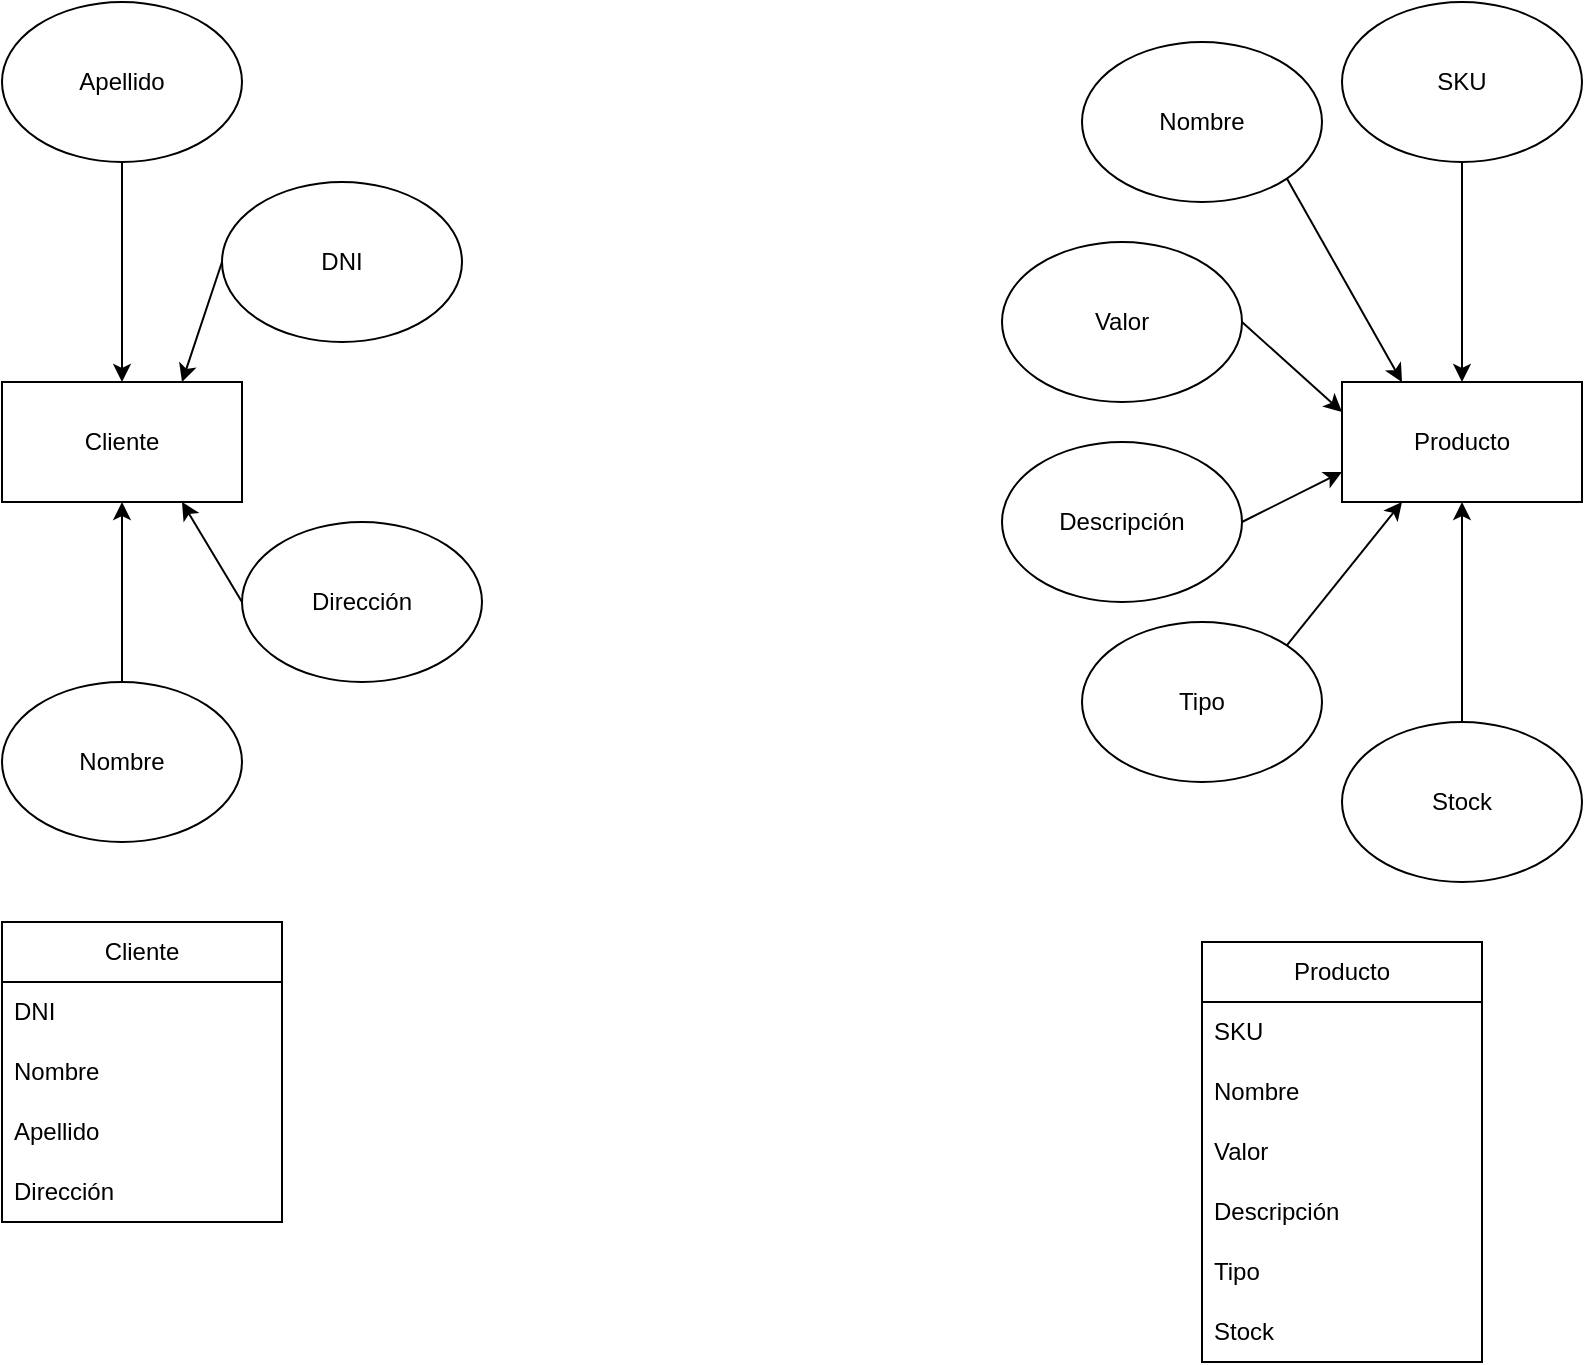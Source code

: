 <mxfile version="20.7.4" type="github"><diagram id="9-K__y8YIjvYxJ-hiO50" name="Página-1"><mxGraphModel dx="1434" dy="771" grid="1" gridSize="10" guides="1" tooltips="1" connect="1" arrows="1" fold="1" page="1" pageScale="1" pageWidth="827" pageHeight="1169" math="0" shadow="0"><root><mxCell id="0"/><mxCell id="1" parent="0"/><mxCell id="5TKYGL_S_F5dqTogm6Lf-1" value="Cliente" style="rounded=0;whiteSpace=wrap;html=1;" vertex="1" parent="1"><mxGeometry x="20" y="210" width="120" height="60" as="geometry"/></mxCell><mxCell id="5TKYGL_S_F5dqTogm6Lf-2" value="Producto" style="rounded=0;whiteSpace=wrap;html=1;" vertex="1" parent="1"><mxGeometry x="690" y="210" width="120" height="60" as="geometry"/></mxCell><mxCell id="5TKYGL_S_F5dqTogm6Lf-3" value="DNI" style="ellipse;whiteSpace=wrap;html=1;" vertex="1" parent="1"><mxGeometry x="130" y="110" width="120" height="80" as="geometry"/></mxCell><mxCell id="5TKYGL_S_F5dqTogm6Lf-5" value="Dirección" style="ellipse;whiteSpace=wrap;html=1;" vertex="1" parent="1"><mxGeometry x="140" y="280" width="120" height="80" as="geometry"/></mxCell><mxCell id="5TKYGL_S_F5dqTogm6Lf-6" value="Apellido" style="ellipse;whiteSpace=wrap;html=1;" vertex="1" parent="1"><mxGeometry x="20" y="20" width="120" height="80" as="geometry"/></mxCell><mxCell id="5TKYGL_S_F5dqTogm6Lf-7" value="Nombre" style="ellipse;whiteSpace=wrap;html=1;" vertex="1" parent="1"><mxGeometry x="20" y="360" width="120" height="80" as="geometry"/></mxCell><mxCell id="5TKYGL_S_F5dqTogm6Lf-12" value="Descripción" style="ellipse;whiteSpace=wrap;html=1;" vertex="1" parent="1"><mxGeometry x="520" y="240" width="120" height="80" as="geometry"/></mxCell><mxCell id="5TKYGL_S_F5dqTogm6Lf-13" value="Valor" style="ellipse;whiteSpace=wrap;html=1;" vertex="1" parent="1"><mxGeometry x="520" y="140" width="120" height="80" as="geometry"/></mxCell><mxCell id="5TKYGL_S_F5dqTogm6Lf-14" value="Nombre" style="ellipse;whiteSpace=wrap;html=1;" vertex="1" parent="1"><mxGeometry x="560" y="40" width="120" height="80" as="geometry"/></mxCell><mxCell id="5TKYGL_S_F5dqTogm6Lf-15" value="Tipo" style="ellipse;whiteSpace=wrap;html=1;" vertex="1" parent="1"><mxGeometry x="560" y="330" width="120" height="80" as="geometry"/></mxCell><mxCell id="5TKYGL_S_F5dqTogm6Lf-16" value="Stock" style="ellipse;whiteSpace=wrap;html=1;" vertex="1" parent="1"><mxGeometry x="690" y="380" width="120" height="80" as="geometry"/></mxCell><mxCell id="5TKYGL_S_F5dqTogm6Lf-17" value="SKU" style="ellipse;whiteSpace=wrap;html=1;" vertex="1" parent="1"><mxGeometry x="690" y="20" width="120" height="80" as="geometry"/></mxCell><mxCell id="5TKYGL_S_F5dqTogm6Lf-18" value="" style="endArrow=classic;html=1;rounded=0;exitX=0.5;exitY=1;exitDx=0;exitDy=0;entryX=0.5;entryY=0;entryDx=0;entryDy=0;" edge="1" parent="1" source="5TKYGL_S_F5dqTogm6Lf-6" target="5TKYGL_S_F5dqTogm6Lf-1"><mxGeometry width="50" height="50" relative="1" as="geometry"><mxPoint x="390" y="420" as="sourcePoint"/><mxPoint x="440" y="370" as="targetPoint"/></mxGeometry></mxCell><mxCell id="5TKYGL_S_F5dqTogm6Lf-19" value="Cliente" style="swimlane;fontStyle=0;childLayout=stackLayout;horizontal=1;startSize=30;horizontalStack=0;resizeParent=1;resizeParentMax=0;resizeLast=0;collapsible=1;marginBottom=0;whiteSpace=wrap;html=1;enumerate=0;" vertex="1" parent="1"><mxGeometry x="20" y="480" width="140" height="150" as="geometry"/></mxCell><mxCell id="5TKYGL_S_F5dqTogm6Lf-20" value="DNI" style="text;strokeColor=none;fillColor=none;align=left;verticalAlign=middle;spacingLeft=4;spacingRight=4;overflow=hidden;points=[[0,0.5],[1,0.5]];portConstraint=eastwest;rotatable=0;whiteSpace=wrap;html=1;" vertex="1" parent="5TKYGL_S_F5dqTogm6Lf-19"><mxGeometry y="30" width="140" height="30" as="geometry"/></mxCell><mxCell id="5TKYGL_S_F5dqTogm6Lf-21" value="Nombre" style="text;strokeColor=none;fillColor=none;align=left;verticalAlign=middle;spacingLeft=4;spacingRight=4;overflow=hidden;points=[[0,0.5],[1,0.5]];portConstraint=eastwest;rotatable=0;whiteSpace=wrap;html=1;" vertex="1" parent="5TKYGL_S_F5dqTogm6Lf-19"><mxGeometry y="60" width="140" height="30" as="geometry"/></mxCell><mxCell id="5TKYGL_S_F5dqTogm6Lf-22" value="Apellido" style="text;strokeColor=none;fillColor=none;align=left;verticalAlign=middle;spacingLeft=4;spacingRight=4;overflow=hidden;points=[[0,0.5],[1,0.5]];portConstraint=eastwest;rotatable=0;whiteSpace=wrap;html=1;" vertex="1" parent="5TKYGL_S_F5dqTogm6Lf-19"><mxGeometry y="90" width="140" height="30" as="geometry"/></mxCell><mxCell id="5TKYGL_S_F5dqTogm6Lf-41" value="Dirección" style="text;strokeColor=none;fillColor=none;align=left;verticalAlign=middle;spacingLeft=4;spacingRight=4;overflow=hidden;points=[[0,0.5],[1,0.5]];portConstraint=eastwest;rotatable=0;whiteSpace=wrap;html=1;" vertex="1" parent="5TKYGL_S_F5dqTogm6Lf-19"><mxGeometry y="120" width="140" height="30" as="geometry"/></mxCell><mxCell id="5TKYGL_S_F5dqTogm6Lf-24" value="" style="endArrow=classic;html=1;rounded=0;entryX=0.75;entryY=0;entryDx=0;entryDy=0;exitX=0;exitY=0.5;exitDx=0;exitDy=0;" edge="1" parent="1" source="5TKYGL_S_F5dqTogm6Lf-3" target="5TKYGL_S_F5dqTogm6Lf-1"><mxGeometry width="50" height="50" relative="1" as="geometry"><mxPoint x="390" y="420" as="sourcePoint"/><mxPoint x="440" y="370" as="targetPoint"/></mxGeometry></mxCell><mxCell id="5TKYGL_S_F5dqTogm6Lf-25" value="" style="endArrow=classic;html=1;rounded=0;entryX=0;entryY=0.25;entryDx=0;entryDy=0;exitX=1;exitY=0.5;exitDx=0;exitDy=0;" edge="1" parent="1" source="5TKYGL_S_F5dqTogm6Lf-13" target="5TKYGL_S_F5dqTogm6Lf-2"><mxGeometry width="50" height="50" relative="1" as="geometry"><mxPoint x="390" y="420" as="sourcePoint"/><mxPoint x="440" y="370" as="targetPoint"/></mxGeometry></mxCell><mxCell id="5TKYGL_S_F5dqTogm6Lf-26" value="" style="endArrow=classic;html=1;rounded=0;entryX=0;entryY=0.75;entryDx=0;entryDy=0;exitX=1;exitY=0.5;exitDx=0;exitDy=0;" edge="1" parent="1" source="5TKYGL_S_F5dqTogm6Lf-12" target="5TKYGL_S_F5dqTogm6Lf-2"><mxGeometry width="50" height="50" relative="1" as="geometry"><mxPoint x="390" y="420" as="sourcePoint"/><mxPoint x="440" y="370" as="targetPoint"/></mxGeometry></mxCell><mxCell id="5TKYGL_S_F5dqTogm6Lf-27" value="" style="endArrow=classic;html=1;rounded=0;entryX=0.5;entryY=1;entryDx=0;entryDy=0;" edge="1" parent="1" source="5TKYGL_S_F5dqTogm6Lf-7" target="5TKYGL_S_F5dqTogm6Lf-1"><mxGeometry width="50" height="50" relative="1" as="geometry"><mxPoint x="390" y="420" as="sourcePoint"/><mxPoint x="440" y="370" as="targetPoint"/></mxGeometry></mxCell><mxCell id="5TKYGL_S_F5dqTogm6Lf-28" value="" style="endArrow=classic;html=1;rounded=0;entryX=0.75;entryY=1;entryDx=0;entryDy=0;exitX=0;exitY=0.5;exitDx=0;exitDy=0;" edge="1" parent="1" source="5TKYGL_S_F5dqTogm6Lf-5" target="5TKYGL_S_F5dqTogm6Lf-1"><mxGeometry width="50" height="50" relative="1" as="geometry"><mxPoint x="390" y="420" as="sourcePoint"/><mxPoint x="440" y="370" as="targetPoint"/></mxGeometry></mxCell><mxCell id="5TKYGL_S_F5dqTogm6Lf-29" value="" style="endArrow=classic;html=1;rounded=0;entryX=0.5;entryY=0;entryDx=0;entryDy=0;exitX=0.5;exitY=1;exitDx=0;exitDy=0;" edge="1" parent="1" source="5TKYGL_S_F5dqTogm6Lf-17" target="5TKYGL_S_F5dqTogm6Lf-2"><mxGeometry width="50" height="50" relative="1" as="geometry"><mxPoint x="390" y="420" as="sourcePoint"/><mxPoint x="440" y="370" as="targetPoint"/></mxGeometry></mxCell><mxCell id="5TKYGL_S_F5dqTogm6Lf-30" value="" style="endArrow=classic;html=1;rounded=0;entryX=0.5;entryY=1;entryDx=0;entryDy=0;exitX=0.5;exitY=0;exitDx=0;exitDy=0;" edge="1" parent="1" source="5TKYGL_S_F5dqTogm6Lf-16" target="5TKYGL_S_F5dqTogm6Lf-2"><mxGeometry width="50" height="50" relative="1" as="geometry"><mxPoint x="390" y="420" as="sourcePoint"/><mxPoint x="440" y="370" as="targetPoint"/></mxGeometry></mxCell><mxCell id="5TKYGL_S_F5dqTogm6Lf-31" value="" style="endArrow=classic;html=1;rounded=0;entryX=0.25;entryY=0;entryDx=0;entryDy=0;exitX=1;exitY=1;exitDx=0;exitDy=0;" edge="1" parent="1" source="5TKYGL_S_F5dqTogm6Lf-14" target="5TKYGL_S_F5dqTogm6Lf-2"><mxGeometry width="50" height="50" relative="1" as="geometry"><mxPoint x="390" y="420" as="sourcePoint"/><mxPoint x="440" y="370" as="targetPoint"/></mxGeometry></mxCell><mxCell id="5TKYGL_S_F5dqTogm6Lf-32" value="" style="endArrow=classic;html=1;rounded=0;entryX=0.25;entryY=1;entryDx=0;entryDy=0;exitX=1;exitY=0;exitDx=0;exitDy=0;" edge="1" parent="1" source="5TKYGL_S_F5dqTogm6Lf-15" target="5TKYGL_S_F5dqTogm6Lf-2"><mxGeometry width="50" height="50" relative="1" as="geometry"><mxPoint x="390" y="420" as="sourcePoint"/><mxPoint x="440" y="370" as="targetPoint"/></mxGeometry></mxCell><mxCell id="5TKYGL_S_F5dqTogm6Lf-33" value="Producto" style="swimlane;fontStyle=0;childLayout=stackLayout;horizontal=1;startSize=30;horizontalStack=0;resizeParent=1;resizeParentMax=0;resizeLast=0;collapsible=1;marginBottom=0;whiteSpace=wrap;html=1;" vertex="1" parent="1"><mxGeometry x="620" y="490" width="140" height="210" as="geometry"/></mxCell><mxCell id="5TKYGL_S_F5dqTogm6Lf-34" value="SKU" style="text;strokeColor=none;fillColor=none;align=left;verticalAlign=middle;spacingLeft=4;spacingRight=4;overflow=hidden;points=[[0,0.5],[1,0.5]];portConstraint=eastwest;rotatable=0;whiteSpace=wrap;html=1;" vertex="1" parent="5TKYGL_S_F5dqTogm6Lf-33"><mxGeometry y="30" width="140" height="30" as="geometry"/></mxCell><mxCell id="5TKYGL_S_F5dqTogm6Lf-35" value="Nombre" style="text;strokeColor=none;fillColor=none;align=left;verticalAlign=middle;spacingLeft=4;spacingRight=4;overflow=hidden;points=[[0,0.5],[1,0.5]];portConstraint=eastwest;rotatable=0;whiteSpace=wrap;html=1;" vertex="1" parent="5TKYGL_S_F5dqTogm6Lf-33"><mxGeometry y="60" width="140" height="30" as="geometry"/></mxCell><mxCell id="5TKYGL_S_F5dqTogm6Lf-36" value="Valor" style="text;strokeColor=none;fillColor=none;align=left;verticalAlign=middle;spacingLeft=4;spacingRight=4;overflow=hidden;points=[[0,0.5],[1,0.5]];portConstraint=eastwest;rotatable=0;whiteSpace=wrap;html=1;" vertex="1" parent="5TKYGL_S_F5dqTogm6Lf-33"><mxGeometry y="90" width="140" height="30" as="geometry"/></mxCell><mxCell id="5TKYGL_S_F5dqTogm6Lf-37" value="Descripción" style="text;strokeColor=none;fillColor=none;align=left;verticalAlign=middle;spacingLeft=4;spacingRight=4;overflow=hidden;points=[[0,0.5],[1,0.5]];portConstraint=eastwest;rotatable=0;whiteSpace=wrap;html=1;" vertex="1" parent="5TKYGL_S_F5dqTogm6Lf-33"><mxGeometry y="120" width="140" height="30" as="geometry"/></mxCell><mxCell id="5TKYGL_S_F5dqTogm6Lf-38" value="Tipo" style="text;strokeColor=none;fillColor=none;align=left;verticalAlign=middle;spacingLeft=4;spacingRight=4;overflow=hidden;points=[[0,0.5],[1,0.5]];portConstraint=eastwest;rotatable=0;whiteSpace=wrap;html=1;" vertex="1" parent="5TKYGL_S_F5dqTogm6Lf-33"><mxGeometry y="150" width="140" height="30" as="geometry"/></mxCell><mxCell id="5TKYGL_S_F5dqTogm6Lf-39" value="Stock" style="text;strokeColor=none;fillColor=none;align=left;verticalAlign=middle;spacingLeft=4;spacingRight=4;overflow=hidden;points=[[0,0.5],[1,0.5]];portConstraint=eastwest;rotatable=0;whiteSpace=wrap;html=1;" vertex="1" parent="5TKYGL_S_F5dqTogm6Lf-33"><mxGeometry y="180" width="140" height="30" as="geometry"/></mxCell></root></mxGraphModel></diagram></mxfile>